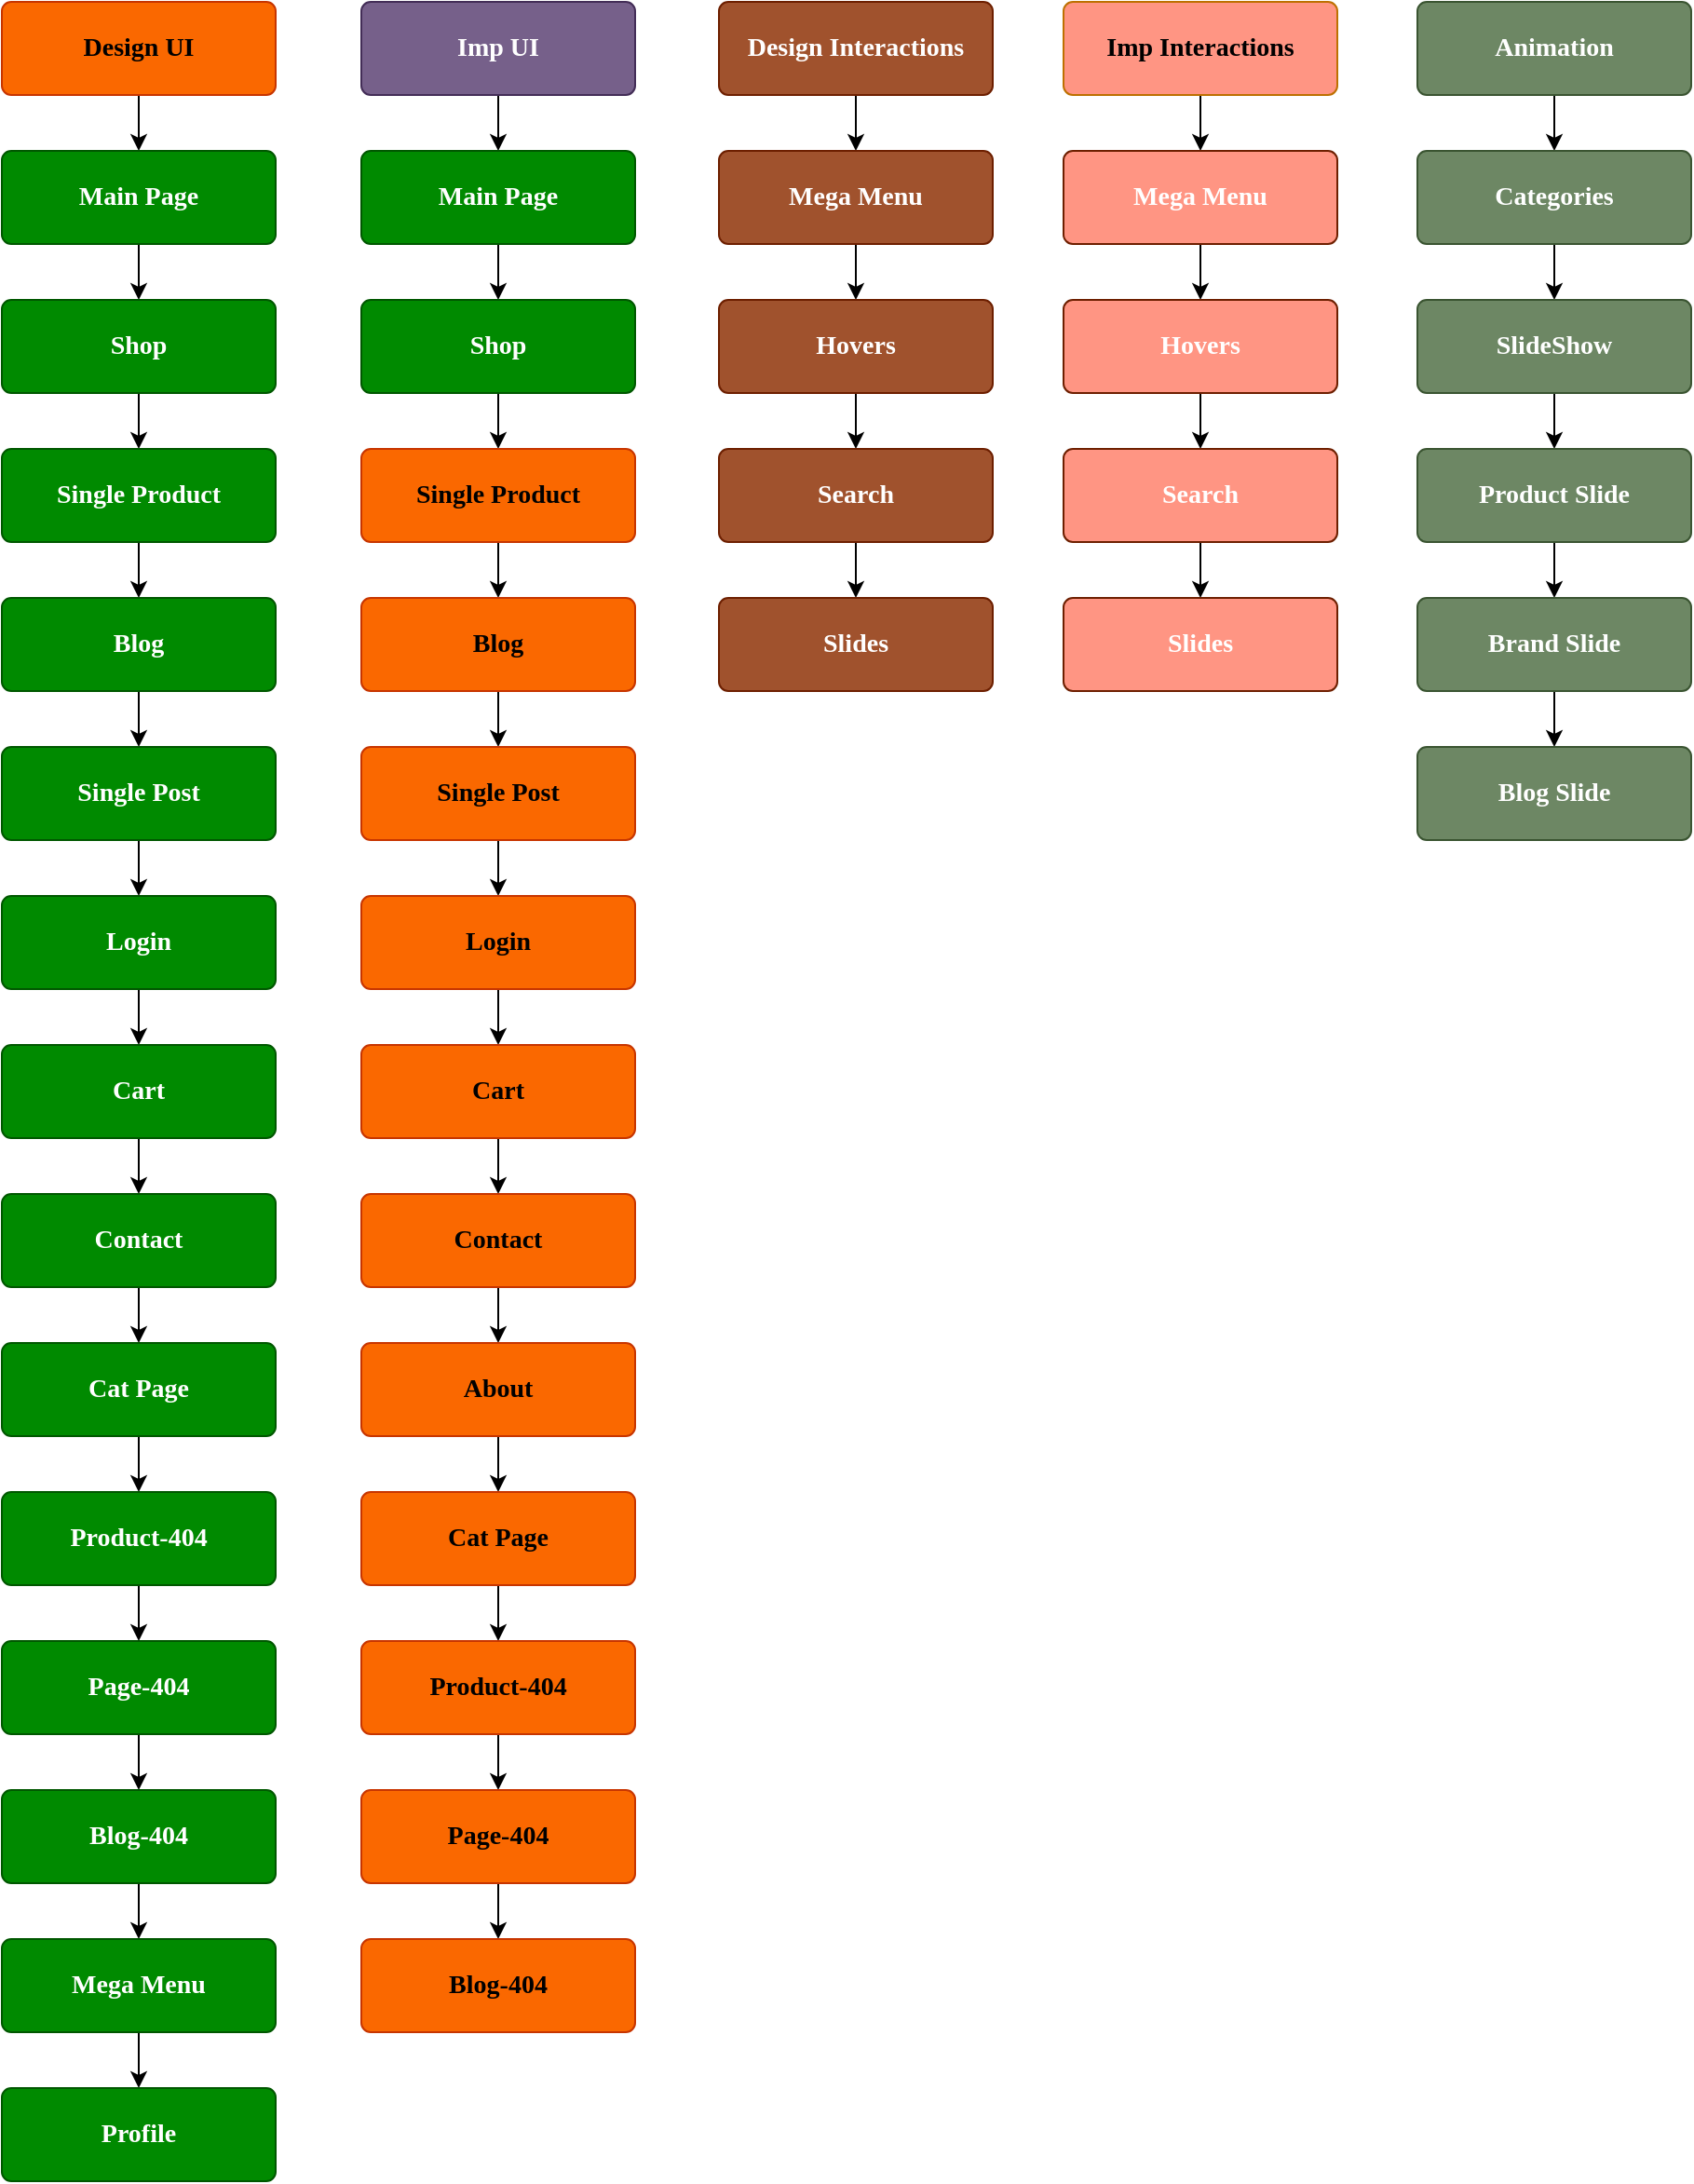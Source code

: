 <mxfile version="26.0.8">
  <diagram name="Page-1" id="vLUTi3j7QdZeeodx6N5d">
    <mxGraphModel dx="1913" dy="1122" grid="1" gridSize="10" guides="1" tooltips="1" connect="1" arrows="1" fold="1" page="1" pageScale="1" pageWidth="850" pageHeight="1100" math="0" shadow="0">
      <root>
        <mxCell id="0" />
        <mxCell id="1" parent="0" />
        <mxCell id="oJQ9NneALxqeZW6gIudA-7" value="" style="edgeStyle=orthogonalEdgeStyle;rounded=0;orthogonalLoop=1;jettySize=auto;html=1;" parent="1" source="oJQ9NneALxqeZW6gIudA-1" target="oJQ9NneALxqeZW6gIudA-6" edge="1">
          <mxGeometry relative="1" as="geometry" />
        </mxCell>
        <mxCell id="oJQ9NneALxqeZW6gIudA-1" value="&lt;div style=&quot;forced-color-adjust: none;&quot;&gt;Design UI&lt;/div&gt;" style="html=1;shadow=0;dashed=0;shape=mxgraph.bootstrap.rrect;rSize=5;strokeColor=#C73500;strokeWidth=1;fillColor=#fa6800;fontColor=#000000;whiteSpace=wrap;align=center;verticalAlign=middle;spacingLeft=0;fontStyle=1;fontSize=14;spacing=5;rounded=1;glass=0;fillStyle=auto;fontFamily=Comic Sans MS;horizontal=1;textDirection=rtl;points=[];" parent="1" vertex="1">
          <mxGeometry x="40" y="100" width="147" height="50" as="geometry" />
        </mxCell>
        <mxCell id="oJQ9NneALxqeZW6gIudA-59" style="edgeStyle=orthogonalEdgeStyle;rounded=0;orthogonalLoop=1;jettySize=auto;html=1;" parent="1" source="oJQ9NneALxqeZW6gIudA-2" target="oJQ9NneALxqeZW6gIudA-35" edge="1">
          <mxGeometry relative="1" as="geometry" />
        </mxCell>
        <mxCell id="oJQ9NneALxqeZW6gIudA-2" value="&lt;div style=&quot;forced-color-adjust: none;&quot;&gt;Imp UI&lt;/div&gt;" style="html=1;shadow=0;dashed=0;shape=mxgraph.bootstrap.rrect;rSize=5;strokeColor=#432D57;strokeWidth=1;fillColor=#76608a;fontColor=#ffffff;whiteSpace=wrap;align=center;verticalAlign=middle;spacingLeft=0;fontStyle=1;fontSize=14;spacing=5;rounded=1;glass=0;fillStyle=auto;fontFamily=Comic Sans MS;horizontal=1;textDirection=rtl;points=[];" parent="1" vertex="1">
          <mxGeometry x="233" y="100" width="147" height="50" as="geometry" />
        </mxCell>
        <mxCell id="oJQ9NneALxqeZW6gIudA-61" value="" style="edgeStyle=orthogonalEdgeStyle;rounded=0;orthogonalLoop=1;jettySize=auto;html=1;" parent="1" source="oJQ9NneALxqeZW6gIudA-3" target="oJQ9NneALxqeZW6gIudA-60" edge="1">
          <mxGeometry relative="1" as="geometry" />
        </mxCell>
        <mxCell id="oJQ9NneALxqeZW6gIudA-3" value="Design Interactions" style="html=1;shadow=0;dashed=0;shape=mxgraph.bootstrap.rrect;rSize=5;strokeColor=#6D1F00;strokeWidth=1;fillColor=#a0522d;fontColor=#ffffff;whiteSpace=wrap;align=center;verticalAlign=middle;spacingLeft=0;fontStyle=1;fontSize=14;spacing=5;rounded=1;glass=0;fillStyle=auto;fontFamily=Comic Sans MS;horizontal=1;textDirection=rtl;points=[];" parent="1" vertex="1">
          <mxGeometry x="425" y="100" width="147" height="50" as="geometry" />
        </mxCell>
        <mxCell id="oJQ9NneALxqeZW6gIudA-75" style="edgeStyle=orthogonalEdgeStyle;rounded=0;orthogonalLoop=1;jettySize=auto;html=1;" parent="1" source="oJQ9NneALxqeZW6gIudA-4" target="oJQ9NneALxqeZW6gIudA-69" edge="1">
          <mxGeometry relative="1" as="geometry" />
        </mxCell>
        <mxCell id="oJQ9NneALxqeZW6gIudA-4" value="Imp Interactions" style="html=1;shadow=0;dashed=0;shape=mxgraph.bootstrap.rrect;rSize=5;strokeColor=#BD7000;strokeWidth=1;fillColor=#FF9583;fontColor=#000000;whiteSpace=wrap;align=center;verticalAlign=middle;spacingLeft=0;fontStyle=1;fontSize=14;spacing=5;rounded=1;glass=0;fillStyle=auto;fontFamily=Comic Sans MS;horizontal=1;textDirection=rtl;points=[];" parent="1" vertex="1">
          <mxGeometry x="610" y="100" width="147" height="50" as="geometry" />
        </mxCell>
        <mxCell id="oJQ9NneALxqeZW6gIudA-77" value="" style="edgeStyle=orthogonalEdgeStyle;rounded=0;orthogonalLoop=1;jettySize=auto;html=1;" parent="1" source="oJQ9NneALxqeZW6gIudA-5" target="oJQ9NneALxqeZW6gIudA-76" edge="1">
          <mxGeometry relative="1" as="geometry" />
        </mxCell>
        <mxCell id="oJQ9NneALxqeZW6gIudA-5" value="Animation" style="html=1;shadow=0;dashed=0;shape=mxgraph.bootstrap.rrect;rSize=5;strokeColor=#3A5431;strokeWidth=1;fillColor=#6d8764;fontColor=#ffffff;whiteSpace=wrap;align=center;verticalAlign=middle;spacingLeft=0;fontStyle=1;fontSize=14;spacing=5;rounded=1;glass=0;fillStyle=auto;fontFamily=Comic Sans MS;horizontal=1;textDirection=rtl;points=[];" parent="1" vertex="1">
          <mxGeometry x="800" y="100" width="147" height="50" as="geometry" />
        </mxCell>
        <mxCell id="oJQ9NneALxqeZW6gIudA-9" value="" style="edgeStyle=orthogonalEdgeStyle;rounded=0;orthogonalLoop=1;jettySize=auto;html=1;" parent="1" source="oJQ9NneALxqeZW6gIudA-6" target="oJQ9NneALxqeZW6gIudA-8" edge="1">
          <mxGeometry relative="1" as="geometry" />
        </mxCell>
        <mxCell id="oJQ9NneALxqeZW6gIudA-6" value="&lt;div style=&quot;forced-color-adjust: none;&quot;&gt;Main Page&lt;/div&gt;" style="html=1;shadow=0;dashed=0;shape=mxgraph.bootstrap.rrect;rSize=5;strokeColor=#005700;strokeWidth=1;fillColor=#008a00;fontColor=#ffffff;whiteSpace=wrap;align=center;verticalAlign=middle;spacingLeft=0;fontStyle=1;fontSize=14;spacing=5;rounded=1;glass=0;fillStyle=auto;fontFamily=Comic Sans MS;horizontal=1;textDirection=rtl;points=[];" parent="1" vertex="1">
          <mxGeometry x="40" y="180" width="147" height="50" as="geometry" />
        </mxCell>
        <mxCell id="oJQ9NneALxqeZW6gIudA-11" value="" style="edgeStyle=orthogonalEdgeStyle;rounded=0;orthogonalLoop=1;jettySize=auto;html=1;" parent="1" source="oJQ9NneALxqeZW6gIudA-8" target="oJQ9NneALxqeZW6gIudA-10" edge="1">
          <mxGeometry relative="1" as="geometry" />
        </mxCell>
        <mxCell id="oJQ9NneALxqeZW6gIudA-8" value="&lt;div style=&quot;forced-color-adjust: none;&quot;&gt;Shop&lt;/div&gt;" style="html=1;shadow=0;dashed=0;shape=mxgraph.bootstrap.rrect;rSize=5;strokeColor=#005700;strokeWidth=1;fillColor=#008a00;fontColor=#ffffff;whiteSpace=wrap;align=center;verticalAlign=middle;spacingLeft=0;fontStyle=1;fontSize=14;spacing=5;rounded=1;glass=0;fillStyle=auto;fontFamily=Comic Sans MS;horizontal=1;textDirection=rtl;points=[];" parent="1" vertex="1">
          <mxGeometry x="40" y="260" width="147" height="50" as="geometry" />
        </mxCell>
        <mxCell id="oJQ9NneALxqeZW6gIudA-13" value="" style="edgeStyle=orthogonalEdgeStyle;rounded=0;orthogonalLoop=1;jettySize=auto;html=1;" parent="1" source="oJQ9NneALxqeZW6gIudA-10" target="oJQ9NneALxqeZW6gIudA-12" edge="1">
          <mxGeometry relative="1" as="geometry" />
        </mxCell>
        <mxCell id="oJQ9NneALxqeZW6gIudA-10" value="&lt;div style=&quot;forced-color-adjust: none;&quot;&gt;Single Product&lt;/div&gt;" style="html=1;shadow=0;dashed=0;shape=mxgraph.bootstrap.rrect;rSize=5;strokeColor=#005700;strokeWidth=1;fillColor=#008a00;fontColor=#ffffff;whiteSpace=wrap;align=center;verticalAlign=middle;spacingLeft=0;fontStyle=1;fontSize=14;spacing=5;rounded=1;glass=0;fillStyle=auto;fontFamily=Comic Sans MS;horizontal=1;textDirection=rtl;points=[];" parent="1" vertex="1">
          <mxGeometry x="40" y="340" width="147" height="50" as="geometry" />
        </mxCell>
        <mxCell id="oJQ9NneALxqeZW6gIudA-15" value="" style="edgeStyle=orthogonalEdgeStyle;rounded=0;orthogonalLoop=1;jettySize=auto;html=1;" parent="1" source="oJQ9NneALxqeZW6gIudA-12" target="oJQ9NneALxqeZW6gIudA-14" edge="1">
          <mxGeometry relative="1" as="geometry" />
        </mxCell>
        <mxCell id="oJQ9NneALxqeZW6gIudA-12" value="&lt;div style=&quot;forced-color-adjust: none;&quot;&gt;Blog&lt;/div&gt;" style="html=1;shadow=0;dashed=0;shape=mxgraph.bootstrap.rrect;rSize=5;strokeColor=#005700;strokeWidth=1;fillColor=#008a00;fontColor=#ffffff;whiteSpace=wrap;align=center;verticalAlign=middle;spacingLeft=0;fontStyle=1;fontSize=14;spacing=5;rounded=1;glass=0;fillStyle=auto;fontFamily=Comic Sans MS;horizontal=1;textDirection=rtl;points=[];" parent="1" vertex="1">
          <mxGeometry x="40" y="420" width="147" height="50" as="geometry" />
        </mxCell>
        <mxCell id="oJQ9NneALxqeZW6gIudA-17" value="" style="edgeStyle=orthogonalEdgeStyle;rounded=0;orthogonalLoop=1;jettySize=auto;html=1;" parent="1" source="oJQ9NneALxqeZW6gIudA-14" target="oJQ9NneALxqeZW6gIudA-16" edge="1">
          <mxGeometry relative="1" as="geometry" />
        </mxCell>
        <mxCell id="oJQ9NneALxqeZW6gIudA-14" value="&lt;div style=&quot;forced-color-adjust: none;&quot;&gt;Single Post&lt;/div&gt;" style="html=1;shadow=0;dashed=0;shape=mxgraph.bootstrap.rrect;rSize=5;strokeColor=#005700;strokeWidth=1;fillColor=#008a00;fontColor=#ffffff;whiteSpace=wrap;align=center;verticalAlign=middle;spacingLeft=0;fontStyle=1;fontSize=14;spacing=5;rounded=1;glass=0;fillStyle=auto;fontFamily=Comic Sans MS;horizontal=1;textDirection=rtl;points=[];" parent="1" vertex="1">
          <mxGeometry x="40" y="500" width="147" height="50" as="geometry" />
        </mxCell>
        <mxCell id="oJQ9NneALxqeZW6gIudA-19" value="" style="edgeStyle=orthogonalEdgeStyle;rounded=0;orthogonalLoop=1;jettySize=auto;html=1;" parent="1" source="oJQ9NneALxqeZW6gIudA-16" target="oJQ9NneALxqeZW6gIudA-18" edge="1">
          <mxGeometry relative="1" as="geometry" />
        </mxCell>
        <mxCell id="oJQ9NneALxqeZW6gIudA-16" value="&lt;div style=&quot;forced-color-adjust: none;&quot;&gt;Login&lt;/div&gt;" style="html=1;shadow=0;dashed=0;shape=mxgraph.bootstrap.rrect;rSize=5;strokeColor=#005700;strokeWidth=1;fillColor=#008a00;fontColor=#ffffff;whiteSpace=wrap;align=center;verticalAlign=middle;spacingLeft=0;fontStyle=1;fontSize=14;spacing=5;rounded=1;glass=0;fillStyle=auto;fontFamily=Comic Sans MS;horizontal=1;textDirection=rtl;points=[];" parent="1" vertex="1">
          <mxGeometry x="40" y="580" width="147" height="50" as="geometry" />
        </mxCell>
        <mxCell id="oJQ9NneALxqeZW6gIudA-21" value="" style="edgeStyle=orthogonalEdgeStyle;rounded=0;orthogonalLoop=1;jettySize=auto;html=1;" parent="1" source="oJQ9NneALxqeZW6gIudA-18" target="oJQ9NneALxqeZW6gIudA-20" edge="1">
          <mxGeometry relative="1" as="geometry" />
        </mxCell>
        <mxCell id="oJQ9NneALxqeZW6gIudA-18" value="&lt;div style=&quot;forced-color-adjust: none;&quot;&gt;Cart&lt;/div&gt;" style="html=1;shadow=0;dashed=0;shape=mxgraph.bootstrap.rrect;rSize=5;strokeColor=#005700;strokeWidth=1;fillColor=#008a00;fontColor=#ffffff;whiteSpace=wrap;align=center;verticalAlign=middle;spacingLeft=0;fontStyle=1;fontSize=14;spacing=5;rounded=1;glass=0;fillStyle=auto;fontFamily=Comic Sans MS;horizontal=1;textDirection=rtl;points=[];" parent="1" vertex="1">
          <mxGeometry x="40" y="660" width="147" height="50" as="geometry" />
        </mxCell>
        <mxCell id="gazeQFOTCZh3GnnFqoa5-4" style="edgeStyle=orthogonalEdgeStyle;rounded=0;orthogonalLoop=1;jettySize=auto;html=1;" edge="1" parent="1" source="oJQ9NneALxqeZW6gIudA-20" target="oJQ9NneALxqeZW6gIudA-24">
          <mxGeometry relative="1" as="geometry" />
        </mxCell>
        <mxCell id="oJQ9NneALxqeZW6gIudA-20" value="&lt;div style=&quot;forced-color-adjust: none;&quot;&gt;Contact&lt;/div&gt;" style="html=1;shadow=0;dashed=0;shape=mxgraph.bootstrap.rrect;rSize=5;strokeColor=#005700;strokeWidth=1;fillColor=#008a00;fontColor=#ffffff;whiteSpace=wrap;align=center;verticalAlign=middle;spacingLeft=0;fontStyle=1;fontSize=14;spacing=5;rounded=1;glass=0;fillStyle=auto;fontFamily=Comic Sans MS;horizontal=1;textDirection=rtl;points=[];" parent="1" vertex="1">
          <mxGeometry x="40" y="740" width="147" height="50" as="geometry" />
        </mxCell>
        <mxCell id="oJQ9NneALxqeZW6gIudA-27" value="" style="edgeStyle=orthogonalEdgeStyle;rounded=0;orthogonalLoop=1;jettySize=auto;html=1;" parent="1" source="oJQ9NneALxqeZW6gIudA-24" target="oJQ9NneALxqeZW6gIudA-26" edge="1">
          <mxGeometry relative="1" as="geometry" />
        </mxCell>
        <mxCell id="oJQ9NneALxqeZW6gIudA-24" value="&lt;div style=&quot;forced-color-adjust: none;&quot;&gt;Cat Page&lt;/div&gt;" style="html=1;shadow=0;dashed=0;shape=mxgraph.bootstrap.rrect;rSize=5;strokeColor=#005700;strokeWidth=1;fillColor=#008a00;fontColor=#ffffff;whiteSpace=wrap;align=center;verticalAlign=middle;spacingLeft=0;fontStyle=1;fontSize=14;spacing=5;rounded=1;glass=0;fillStyle=auto;fontFamily=Comic Sans MS;horizontal=1;textDirection=rtl;points=[];" parent="1" vertex="1">
          <mxGeometry x="40" y="820" width="147" height="50" as="geometry" />
        </mxCell>
        <mxCell id="oJQ9NneALxqeZW6gIudA-29" value="" style="edgeStyle=orthogonalEdgeStyle;rounded=0;orthogonalLoop=1;jettySize=auto;html=1;" parent="1" source="oJQ9NneALxqeZW6gIudA-26" target="oJQ9NneALxqeZW6gIudA-28" edge="1">
          <mxGeometry relative="1" as="geometry" />
        </mxCell>
        <mxCell id="oJQ9NneALxqeZW6gIudA-26" value="&lt;div style=&quot;forced-color-adjust: none;&quot;&gt;404-Product&lt;/div&gt;" style="html=1;shadow=0;dashed=0;shape=mxgraph.bootstrap.rrect;rSize=5;strokeColor=#005700;strokeWidth=1;fillColor=#008a00;fontColor=#ffffff;whiteSpace=wrap;align=center;verticalAlign=middle;spacingLeft=0;fontStyle=1;fontSize=14;spacing=5;rounded=1;glass=0;fillStyle=auto;fontFamily=Comic Sans MS;horizontal=1;textDirection=rtl;points=[];" parent="1" vertex="1">
          <mxGeometry x="40" y="900" width="147" height="50" as="geometry" />
        </mxCell>
        <mxCell id="oJQ9NneALxqeZW6gIudA-31" value="" style="edgeStyle=orthogonalEdgeStyle;rounded=0;orthogonalLoop=1;jettySize=auto;html=1;" parent="1" source="oJQ9NneALxqeZW6gIudA-28" target="oJQ9NneALxqeZW6gIudA-30" edge="1">
          <mxGeometry relative="1" as="geometry" />
        </mxCell>
        <mxCell id="oJQ9NneALxqeZW6gIudA-28" value="&lt;div style=&quot;forced-color-adjust: none;&quot;&gt;404-Page&lt;/div&gt;" style="html=1;shadow=0;dashed=0;shape=mxgraph.bootstrap.rrect;rSize=5;strokeColor=#005700;strokeWidth=1;fillColor=#008a00;fontColor=#ffffff;whiteSpace=wrap;align=center;verticalAlign=middle;spacingLeft=0;fontStyle=1;fontSize=14;spacing=5;rounded=1;glass=0;fillStyle=auto;fontFamily=Comic Sans MS;horizontal=1;textDirection=rtl;points=[];" parent="1" vertex="1">
          <mxGeometry x="40" y="980" width="147" height="50" as="geometry" />
        </mxCell>
        <mxCell id="oJQ9NneALxqeZW6gIudA-87" value="" style="edgeStyle=orthogonalEdgeStyle;rounded=0;orthogonalLoop=1;jettySize=auto;html=1;" parent="1" source="oJQ9NneALxqeZW6gIudA-30" target="oJQ9NneALxqeZW6gIudA-86" edge="1">
          <mxGeometry relative="1" as="geometry" />
        </mxCell>
        <mxCell id="oJQ9NneALxqeZW6gIudA-30" value="&lt;div style=&quot;forced-color-adjust: none;&quot;&gt;404-Blog&lt;/div&gt;" style="html=1;shadow=0;dashed=0;shape=mxgraph.bootstrap.rrect;rSize=5;strokeColor=#005700;strokeWidth=1;fillColor=#008a00;fontColor=#ffffff;whiteSpace=wrap;align=center;verticalAlign=middle;spacingLeft=0;fontStyle=1;fontSize=14;spacing=5;rounded=1;glass=0;fillStyle=auto;fontFamily=Comic Sans MS;horizontal=1;textDirection=rtl;points=[];" parent="1" vertex="1">
          <mxGeometry x="40" y="1060" width="147" height="50" as="geometry" />
        </mxCell>
        <mxCell id="oJQ9NneALxqeZW6gIudA-34" value="" style="edgeStyle=orthogonalEdgeStyle;rounded=0;orthogonalLoop=1;jettySize=auto;html=1;" parent="1" source="oJQ9NneALxqeZW6gIudA-35" target="oJQ9NneALxqeZW6gIudA-37" edge="1">
          <mxGeometry relative="1" as="geometry" />
        </mxCell>
        <mxCell id="oJQ9NneALxqeZW6gIudA-35" value="&lt;div style=&quot;forced-color-adjust: none;&quot;&gt;Main Page&lt;/div&gt;" style="html=1;shadow=0;dashed=0;shape=mxgraph.bootstrap.rrect;rSize=5;strokeColor=#005700;strokeWidth=1;fillColor=#008a00;fontColor=#ffffff;whiteSpace=wrap;align=center;verticalAlign=middle;spacingLeft=0;fontStyle=1;fontSize=14;spacing=5;rounded=1;glass=0;fillStyle=auto;fontFamily=Comic Sans MS;horizontal=1;textDirection=rtl;points=[];" parent="1" vertex="1">
          <mxGeometry x="233" y="180" width="147" height="50" as="geometry" />
        </mxCell>
        <mxCell id="oJQ9NneALxqeZW6gIudA-36" value="" style="edgeStyle=orthogonalEdgeStyle;rounded=0;orthogonalLoop=1;jettySize=auto;html=1;" parent="1" source="oJQ9NneALxqeZW6gIudA-37" target="oJQ9NneALxqeZW6gIudA-39" edge="1">
          <mxGeometry relative="1" as="geometry" />
        </mxCell>
        <mxCell id="oJQ9NneALxqeZW6gIudA-37" value="&lt;div style=&quot;forced-color-adjust: none;&quot;&gt;Shop&lt;/div&gt;" style="html=1;shadow=0;dashed=0;shape=mxgraph.bootstrap.rrect;rSize=5;strokeColor=#005700;strokeWidth=1;fillColor=#008a00;fontColor=#ffffff;whiteSpace=wrap;align=center;verticalAlign=middle;spacingLeft=0;fontStyle=1;fontSize=14;spacing=5;rounded=1;glass=0;fillStyle=auto;fontFamily=Comic Sans MS;horizontal=1;textDirection=rtl;points=[];" parent="1" vertex="1">
          <mxGeometry x="233" y="260" width="147" height="50" as="geometry" />
        </mxCell>
        <mxCell id="oJQ9NneALxqeZW6gIudA-38" value="" style="edgeStyle=orthogonalEdgeStyle;rounded=0;orthogonalLoop=1;jettySize=auto;html=1;" parent="1" source="oJQ9NneALxqeZW6gIudA-39" target="oJQ9NneALxqeZW6gIudA-41" edge="1">
          <mxGeometry relative="1" as="geometry" />
        </mxCell>
        <mxCell id="oJQ9NneALxqeZW6gIudA-39" value="&lt;div style=&quot;forced-color-adjust: none;&quot;&gt;Single Product&lt;/div&gt;" style="html=1;shadow=0;dashed=0;shape=mxgraph.bootstrap.rrect;rSize=5;strokeColor=#C73500;strokeWidth=1;fillColor=#fa6800;fontColor=#000000;whiteSpace=wrap;align=center;verticalAlign=middle;spacingLeft=0;fontStyle=1;fontSize=14;spacing=5;rounded=1;glass=0;fillStyle=auto;fontFamily=Comic Sans MS;horizontal=1;textDirection=rtl;points=[];" parent="1" vertex="1">
          <mxGeometry x="233" y="340" width="147" height="50" as="geometry" />
        </mxCell>
        <mxCell id="oJQ9NneALxqeZW6gIudA-40" value="" style="edgeStyle=orthogonalEdgeStyle;rounded=0;orthogonalLoop=1;jettySize=auto;html=1;" parent="1" source="oJQ9NneALxqeZW6gIudA-41" target="oJQ9NneALxqeZW6gIudA-43" edge="1">
          <mxGeometry relative="1" as="geometry" />
        </mxCell>
        <mxCell id="oJQ9NneALxqeZW6gIudA-41" value="&lt;div style=&quot;forced-color-adjust: none;&quot;&gt;Blog&lt;/div&gt;" style="html=1;shadow=0;dashed=0;shape=mxgraph.bootstrap.rrect;rSize=5;strokeColor=#C73500;strokeWidth=1;fillColor=#fa6800;fontColor=#000000;whiteSpace=wrap;align=center;verticalAlign=middle;spacingLeft=0;fontStyle=1;fontSize=14;spacing=5;rounded=1;glass=0;fillStyle=auto;fontFamily=Comic Sans MS;horizontal=1;textDirection=rtl;points=[];" parent="1" vertex="1">
          <mxGeometry x="233" y="420" width="147" height="50" as="geometry" />
        </mxCell>
        <mxCell id="oJQ9NneALxqeZW6gIudA-42" value="" style="edgeStyle=orthogonalEdgeStyle;rounded=0;orthogonalLoop=1;jettySize=auto;html=1;" parent="1" source="oJQ9NneALxqeZW6gIudA-43" target="oJQ9NneALxqeZW6gIudA-45" edge="1">
          <mxGeometry relative="1" as="geometry" />
        </mxCell>
        <mxCell id="oJQ9NneALxqeZW6gIudA-43" value="&lt;div style=&quot;forced-color-adjust: none;&quot;&gt;Single Post&lt;/div&gt;" style="html=1;shadow=0;dashed=0;shape=mxgraph.bootstrap.rrect;rSize=5;strokeColor=#C73500;strokeWidth=1;fillColor=#fa6800;fontColor=#000000;whiteSpace=wrap;align=center;verticalAlign=middle;spacingLeft=0;fontStyle=1;fontSize=14;spacing=5;rounded=1;glass=0;fillStyle=auto;fontFamily=Comic Sans MS;horizontal=1;textDirection=rtl;points=[];" parent="1" vertex="1">
          <mxGeometry x="233" y="500" width="147" height="50" as="geometry" />
        </mxCell>
        <mxCell id="oJQ9NneALxqeZW6gIudA-44" value="" style="edgeStyle=orthogonalEdgeStyle;rounded=0;orthogonalLoop=1;jettySize=auto;html=1;" parent="1" source="oJQ9NneALxqeZW6gIudA-45" target="oJQ9NneALxqeZW6gIudA-47" edge="1">
          <mxGeometry relative="1" as="geometry" />
        </mxCell>
        <mxCell id="oJQ9NneALxqeZW6gIudA-45" value="&lt;div style=&quot;forced-color-adjust: none;&quot;&gt;Login&lt;/div&gt;" style="html=1;shadow=0;dashed=0;shape=mxgraph.bootstrap.rrect;rSize=5;strokeColor=#C73500;strokeWidth=1;fillColor=#fa6800;fontColor=#000000;whiteSpace=wrap;align=center;verticalAlign=middle;spacingLeft=0;fontStyle=1;fontSize=14;spacing=5;rounded=1;glass=0;fillStyle=auto;fontFamily=Comic Sans MS;horizontal=1;textDirection=rtl;points=[];" parent="1" vertex="1">
          <mxGeometry x="233" y="580" width="147" height="50" as="geometry" />
        </mxCell>
        <mxCell id="oJQ9NneALxqeZW6gIudA-46" value="" style="edgeStyle=orthogonalEdgeStyle;rounded=0;orthogonalLoop=1;jettySize=auto;html=1;" parent="1" source="oJQ9NneALxqeZW6gIudA-47" target="oJQ9NneALxqeZW6gIudA-49" edge="1">
          <mxGeometry relative="1" as="geometry" />
        </mxCell>
        <mxCell id="oJQ9NneALxqeZW6gIudA-47" value="&lt;div style=&quot;forced-color-adjust: none;&quot;&gt;Cart&lt;/div&gt;" style="html=1;shadow=0;dashed=0;shape=mxgraph.bootstrap.rrect;rSize=5;strokeColor=#C73500;strokeWidth=1;fillColor=#fa6800;fontColor=#000000;whiteSpace=wrap;align=center;verticalAlign=middle;spacingLeft=0;fontStyle=1;fontSize=14;spacing=5;rounded=1;glass=0;fillStyle=auto;fontFamily=Comic Sans MS;horizontal=1;textDirection=rtl;points=[];" parent="1" vertex="1">
          <mxGeometry x="233" y="660" width="147" height="50" as="geometry" />
        </mxCell>
        <mxCell id="oJQ9NneALxqeZW6gIudA-48" value="" style="edgeStyle=orthogonalEdgeStyle;rounded=0;orthogonalLoop=1;jettySize=auto;html=1;" parent="1" source="oJQ9NneALxqeZW6gIudA-49" target="oJQ9NneALxqeZW6gIudA-51" edge="1">
          <mxGeometry relative="1" as="geometry" />
        </mxCell>
        <mxCell id="oJQ9NneALxqeZW6gIudA-49" value="&lt;div style=&quot;forced-color-adjust: none;&quot;&gt;Contact&lt;/div&gt;" style="html=1;shadow=0;dashed=0;shape=mxgraph.bootstrap.rrect;rSize=5;strokeColor=#C73500;strokeWidth=1;fillColor=#fa6800;fontColor=#000000;whiteSpace=wrap;align=center;verticalAlign=middle;spacingLeft=0;fontStyle=1;fontSize=14;spacing=5;rounded=1;glass=0;fillStyle=auto;fontFamily=Comic Sans MS;horizontal=1;textDirection=rtl;points=[];" parent="1" vertex="1">
          <mxGeometry x="233" y="740" width="147" height="50" as="geometry" />
        </mxCell>
        <mxCell id="oJQ9NneALxqeZW6gIudA-50" value="" style="edgeStyle=orthogonalEdgeStyle;rounded=0;orthogonalLoop=1;jettySize=auto;html=1;" parent="1" source="oJQ9NneALxqeZW6gIudA-51" target="oJQ9NneALxqeZW6gIudA-53" edge="1">
          <mxGeometry relative="1" as="geometry" />
        </mxCell>
        <mxCell id="oJQ9NneALxqeZW6gIudA-51" value="&lt;div style=&quot;forced-color-adjust: none;&quot;&gt;About&lt;/div&gt;" style="html=1;shadow=0;dashed=0;shape=mxgraph.bootstrap.rrect;rSize=5;strokeColor=#C73500;strokeWidth=1;fillColor=#fa6800;fontColor=#000000;whiteSpace=wrap;align=center;verticalAlign=middle;spacingLeft=0;fontStyle=1;fontSize=14;spacing=5;rounded=1;glass=0;fillStyle=auto;fontFamily=Comic Sans MS;horizontal=1;textDirection=rtl;points=[];" parent="1" vertex="1">
          <mxGeometry x="233" y="820" width="147" height="50" as="geometry" />
        </mxCell>
        <mxCell id="oJQ9NneALxqeZW6gIudA-52" value="" style="edgeStyle=orthogonalEdgeStyle;rounded=0;orthogonalLoop=1;jettySize=auto;html=1;" parent="1" source="oJQ9NneALxqeZW6gIudA-53" target="oJQ9NneALxqeZW6gIudA-55" edge="1">
          <mxGeometry relative="1" as="geometry" />
        </mxCell>
        <mxCell id="oJQ9NneALxqeZW6gIudA-53" value="&lt;div style=&quot;forced-color-adjust: none;&quot;&gt;Cat Page&lt;/div&gt;" style="html=1;shadow=0;dashed=0;shape=mxgraph.bootstrap.rrect;rSize=5;strokeColor=#C73500;strokeWidth=1;fillColor=#fa6800;fontColor=#000000;whiteSpace=wrap;align=center;verticalAlign=middle;spacingLeft=0;fontStyle=1;fontSize=14;spacing=5;rounded=1;glass=0;fillStyle=auto;fontFamily=Comic Sans MS;horizontal=1;textDirection=rtl;points=[];" parent="1" vertex="1">
          <mxGeometry x="233" y="900" width="147" height="50" as="geometry" />
        </mxCell>
        <mxCell id="oJQ9NneALxqeZW6gIudA-54" value="" style="edgeStyle=orthogonalEdgeStyle;rounded=0;orthogonalLoop=1;jettySize=auto;html=1;" parent="1" source="oJQ9NneALxqeZW6gIudA-55" target="oJQ9NneALxqeZW6gIudA-57" edge="1">
          <mxGeometry relative="1" as="geometry" />
        </mxCell>
        <mxCell id="oJQ9NneALxqeZW6gIudA-55" value="&lt;div style=&quot;forced-color-adjust: none;&quot;&gt;404-Product&lt;/div&gt;" style="html=1;shadow=0;dashed=0;shape=mxgraph.bootstrap.rrect;rSize=5;strokeColor=#C73500;strokeWidth=1;fillColor=#fa6800;fontColor=#000000;whiteSpace=wrap;align=center;verticalAlign=middle;spacingLeft=0;fontStyle=1;fontSize=14;spacing=5;rounded=1;glass=0;fillStyle=auto;fontFamily=Comic Sans MS;horizontal=1;textDirection=rtl;points=[];" parent="1" vertex="1">
          <mxGeometry x="233" y="980" width="147" height="50" as="geometry" />
        </mxCell>
        <mxCell id="oJQ9NneALxqeZW6gIudA-56" value="" style="edgeStyle=orthogonalEdgeStyle;rounded=0;orthogonalLoop=1;jettySize=auto;html=1;" parent="1" source="oJQ9NneALxqeZW6gIudA-57" target="oJQ9NneALxqeZW6gIudA-58" edge="1">
          <mxGeometry relative="1" as="geometry" />
        </mxCell>
        <mxCell id="oJQ9NneALxqeZW6gIudA-57" value="&lt;div style=&quot;forced-color-adjust: none;&quot;&gt;404-Page&lt;/div&gt;" style="html=1;shadow=0;dashed=0;shape=mxgraph.bootstrap.rrect;rSize=5;strokeColor=#C73500;strokeWidth=1;fillColor=#fa6800;fontColor=#000000;whiteSpace=wrap;align=center;verticalAlign=middle;spacingLeft=0;fontStyle=1;fontSize=14;spacing=5;rounded=1;glass=0;fillStyle=auto;fontFamily=Comic Sans MS;horizontal=1;textDirection=rtl;points=[];" parent="1" vertex="1">
          <mxGeometry x="233" y="1060" width="147" height="50" as="geometry" />
        </mxCell>
        <mxCell id="oJQ9NneALxqeZW6gIudA-58" value="&lt;div style=&quot;forced-color-adjust: none;&quot;&gt;404-Blog&lt;/div&gt;" style="html=1;shadow=0;dashed=0;shape=mxgraph.bootstrap.rrect;rSize=5;strokeColor=#C73500;strokeWidth=1;fillColor=#fa6800;fontColor=#000000;whiteSpace=wrap;align=center;verticalAlign=middle;spacingLeft=0;fontStyle=1;fontSize=14;spacing=5;rounded=1;glass=0;fillStyle=auto;fontFamily=Comic Sans MS;horizontal=1;textDirection=rtl;points=[];" parent="1" vertex="1">
          <mxGeometry x="233" y="1140" width="147" height="50" as="geometry" />
        </mxCell>
        <mxCell id="oJQ9NneALxqeZW6gIudA-63" value="" style="edgeStyle=orthogonalEdgeStyle;rounded=0;orthogonalLoop=1;jettySize=auto;html=1;" parent="1" source="oJQ9NneALxqeZW6gIudA-60" target="oJQ9NneALxqeZW6gIudA-62" edge="1">
          <mxGeometry relative="1" as="geometry" />
        </mxCell>
        <mxCell id="oJQ9NneALxqeZW6gIudA-60" value="Mega Menu" style="html=1;shadow=0;dashed=0;shape=mxgraph.bootstrap.rrect;rSize=5;strokeColor=#6D1F00;strokeWidth=1;fillColor=#a0522d;fontColor=#ffffff;whiteSpace=wrap;align=center;verticalAlign=middle;spacingLeft=0;fontStyle=1;fontSize=14;spacing=5;rounded=1;glass=0;fillStyle=auto;fontFamily=Comic Sans MS;horizontal=1;textDirection=rtl;points=[];" parent="1" vertex="1">
          <mxGeometry x="425" y="180" width="147" height="50" as="geometry" />
        </mxCell>
        <mxCell id="oJQ9NneALxqeZW6gIudA-65" value="" style="edgeStyle=orthogonalEdgeStyle;rounded=0;orthogonalLoop=1;jettySize=auto;html=1;" parent="1" source="oJQ9NneALxqeZW6gIudA-62" target="oJQ9NneALxqeZW6gIudA-64" edge="1">
          <mxGeometry relative="1" as="geometry" />
        </mxCell>
        <mxCell id="oJQ9NneALxqeZW6gIudA-62" value="Hovers" style="html=1;shadow=0;dashed=0;shape=mxgraph.bootstrap.rrect;rSize=5;strokeColor=#6D1F00;strokeWidth=1;fillColor=#a0522d;fontColor=#ffffff;whiteSpace=wrap;align=center;verticalAlign=middle;spacingLeft=0;fontStyle=1;fontSize=14;spacing=5;rounded=1;glass=0;fillStyle=auto;fontFamily=Comic Sans MS;horizontal=1;textDirection=rtl;points=[];" parent="1" vertex="1">
          <mxGeometry x="425" y="260" width="147" height="50" as="geometry" />
        </mxCell>
        <mxCell id="oJQ9NneALxqeZW6gIudA-67" value="" style="edgeStyle=orthogonalEdgeStyle;rounded=0;orthogonalLoop=1;jettySize=auto;html=1;" parent="1" source="oJQ9NneALxqeZW6gIudA-64" target="oJQ9NneALxqeZW6gIudA-66" edge="1">
          <mxGeometry relative="1" as="geometry" />
        </mxCell>
        <mxCell id="oJQ9NneALxqeZW6gIudA-64" value="Search" style="html=1;shadow=0;dashed=0;shape=mxgraph.bootstrap.rrect;rSize=5;strokeColor=#6D1F00;strokeWidth=1;fillColor=#a0522d;fontColor=#ffffff;whiteSpace=wrap;align=center;verticalAlign=middle;spacingLeft=0;fontStyle=1;fontSize=14;spacing=5;rounded=1;glass=0;fillStyle=auto;fontFamily=Comic Sans MS;horizontal=1;textDirection=rtl;points=[];" parent="1" vertex="1">
          <mxGeometry x="425" y="340" width="147" height="50" as="geometry" />
        </mxCell>
        <mxCell id="oJQ9NneALxqeZW6gIudA-66" value="Slides" style="html=1;shadow=0;dashed=0;shape=mxgraph.bootstrap.rrect;rSize=5;strokeColor=#6D1F00;strokeWidth=1;fillColor=#a0522d;fontColor=#ffffff;whiteSpace=wrap;align=center;verticalAlign=middle;spacingLeft=0;fontStyle=1;fontSize=14;spacing=5;rounded=1;glass=0;fillStyle=auto;fontFamily=Comic Sans MS;horizontal=1;textDirection=rtl;points=[];" parent="1" vertex="1">
          <mxGeometry x="425" y="420" width="147" height="50" as="geometry" />
        </mxCell>
        <mxCell id="oJQ9NneALxqeZW6gIudA-68" value="" style="edgeStyle=orthogonalEdgeStyle;rounded=0;orthogonalLoop=1;jettySize=auto;html=1;" parent="1" source="oJQ9NneALxqeZW6gIudA-69" target="oJQ9NneALxqeZW6gIudA-71" edge="1">
          <mxGeometry relative="1" as="geometry" />
        </mxCell>
        <mxCell id="oJQ9NneALxqeZW6gIudA-69" value="&lt;font&gt;Mega Menu&lt;/font&gt;" style="html=1;shadow=0;dashed=0;shape=mxgraph.bootstrap.rrect;rSize=5;strokeColor=#6D1F00;strokeWidth=1;fillColor=#FF9583;fontColor=#ffffff;whiteSpace=wrap;align=center;verticalAlign=middle;spacingLeft=0;fontStyle=1;fontSize=14;spacing=5;rounded=1;glass=0;fillStyle=auto;fontFamily=Comic Sans MS;horizontal=1;textDirection=rtl;points=[];" parent="1" vertex="1">
          <mxGeometry x="610" y="180" width="147" height="50" as="geometry" />
        </mxCell>
        <mxCell id="oJQ9NneALxqeZW6gIudA-70" value="" style="edgeStyle=orthogonalEdgeStyle;rounded=0;orthogonalLoop=1;jettySize=auto;html=1;" parent="1" source="oJQ9NneALxqeZW6gIudA-71" target="oJQ9NneALxqeZW6gIudA-73" edge="1">
          <mxGeometry relative="1" as="geometry" />
        </mxCell>
        <mxCell id="oJQ9NneALxqeZW6gIudA-71" value="Hovers" style="html=1;shadow=0;dashed=0;shape=mxgraph.bootstrap.rrect;rSize=5;strokeColor=#6D1F00;strokeWidth=1;fillColor=#FF9583;fontColor=#ffffff;whiteSpace=wrap;align=center;verticalAlign=middle;spacingLeft=0;fontStyle=1;fontSize=14;spacing=5;rounded=1;glass=0;fillStyle=auto;fontFamily=Comic Sans MS;horizontal=1;textDirection=rtl;points=[];" parent="1" vertex="1">
          <mxGeometry x="610" y="260" width="147" height="50" as="geometry" />
        </mxCell>
        <mxCell id="oJQ9NneALxqeZW6gIudA-72" value="" style="edgeStyle=orthogonalEdgeStyle;rounded=0;orthogonalLoop=1;jettySize=auto;html=1;" parent="1" source="oJQ9NneALxqeZW6gIudA-73" target="oJQ9NneALxqeZW6gIudA-74" edge="1">
          <mxGeometry relative="1" as="geometry" />
        </mxCell>
        <mxCell id="oJQ9NneALxqeZW6gIudA-73" value="Search" style="html=1;shadow=0;dashed=0;shape=mxgraph.bootstrap.rrect;rSize=5;strokeColor=#6D1F00;strokeWidth=1;fillColor=#FF9583;fontColor=#ffffff;whiteSpace=wrap;align=center;verticalAlign=middle;spacingLeft=0;fontStyle=1;fontSize=14;spacing=5;rounded=1;glass=0;fillStyle=auto;fontFamily=Comic Sans MS;horizontal=1;textDirection=rtl;points=[];" parent="1" vertex="1">
          <mxGeometry x="610" y="340" width="147" height="50" as="geometry" />
        </mxCell>
        <mxCell id="oJQ9NneALxqeZW6gIudA-74" value="Slides" style="html=1;shadow=0;dashed=0;shape=mxgraph.bootstrap.rrect;rSize=5;strokeColor=#6D1F00;strokeWidth=1;fillColor=#FF9583;fontColor=#ffffff;whiteSpace=wrap;align=center;verticalAlign=middle;spacingLeft=0;fontStyle=1;fontSize=14;spacing=5;rounded=1;glass=0;fillStyle=auto;fontFamily=Comic Sans MS;horizontal=1;textDirection=rtl;points=[];" parent="1" vertex="1">
          <mxGeometry x="610" y="420" width="147" height="50" as="geometry" />
        </mxCell>
        <mxCell id="oJQ9NneALxqeZW6gIudA-79" value="" style="edgeStyle=orthogonalEdgeStyle;rounded=0;orthogonalLoop=1;jettySize=auto;html=1;" parent="1" source="oJQ9NneALxqeZW6gIudA-76" target="oJQ9NneALxqeZW6gIudA-78" edge="1">
          <mxGeometry relative="1" as="geometry" />
        </mxCell>
        <mxCell id="oJQ9NneALxqeZW6gIudA-76" value="Categories" style="html=1;shadow=0;dashed=0;shape=mxgraph.bootstrap.rrect;rSize=5;strokeColor=#3A5431;strokeWidth=1;fillColor=#6d8764;fontColor=#ffffff;whiteSpace=wrap;align=center;verticalAlign=middle;spacingLeft=0;fontStyle=1;fontSize=14;spacing=5;rounded=1;glass=0;fillStyle=auto;fontFamily=Comic Sans MS;horizontal=1;textDirection=rtl;points=[];" parent="1" vertex="1">
          <mxGeometry x="800" y="180" width="147" height="50" as="geometry" />
        </mxCell>
        <mxCell id="oJQ9NneALxqeZW6gIudA-81" value="" style="edgeStyle=orthogonalEdgeStyle;rounded=0;orthogonalLoop=1;jettySize=auto;html=1;" parent="1" source="oJQ9NneALxqeZW6gIudA-78" target="oJQ9NneALxqeZW6gIudA-80" edge="1">
          <mxGeometry relative="1" as="geometry" />
        </mxCell>
        <mxCell id="oJQ9NneALxqeZW6gIudA-78" value="SlideShow" style="html=1;shadow=0;dashed=0;shape=mxgraph.bootstrap.rrect;rSize=5;strokeColor=#3A5431;strokeWidth=1;fillColor=#6d8764;fontColor=#ffffff;whiteSpace=wrap;align=center;verticalAlign=middle;spacingLeft=0;fontStyle=1;fontSize=14;spacing=5;rounded=1;glass=0;fillStyle=auto;fontFamily=Comic Sans MS;horizontal=1;textDirection=rtl;points=[];" parent="1" vertex="1">
          <mxGeometry x="800" y="260" width="147" height="50" as="geometry" />
        </mxCell>
        <mxCell id="oJQ9NneALxqeZW6gIudA-83" value="" style="edgeStyle=orthogonalEdgeStyle;rounded=0;orthogonalLoop=1;jettySize=auto;html=1;" parent="1" source="oJQ9NneALxqeZW6gIudA-80" target="oJQ9NneALxqeZW6gIudA-82" edge="1">
          <mxGeometry relative="1" as="geometry" />
        </mxCell>
        <mxCell id="oJQ9NneALxqeZW6gIudA-80" value="Product Slide" style="html=1;shadow=0;dashed=0;shape=mxgraph.bootstrap.rrect;rSize=5;strokeColor=#3A5431;strokeWidth=1;fillColor=#6d8764;fontColor=#ffffff;whiteSpace=wrap;align=center;verticalAlign=middle;spacingLeft=0;fontStyle=1;fontSize=14;spacing=5;rounded=1;glass=0;fillStyle=auto;fontFamily=Comic Sans MS;horizontal=1;textDirection=rtl;points=[];" parent="1" vertex="1">
          <mxGeometry x="800" y="340" width="147" height="50" as="geometry" />
        </mxCell>
        <mxCell id="oJQ9NneALxqeZW6gIudA-85" value="" style="edgeStyle=orthogonalEdgeStyle;rounded=0;orthogonalLoop=1;jettySize=auto;html=1;" parent="1" source="oJQ9NneALxqeZW6gIudA-82" target="oJQ9NneALxqeZW6gIudA-84" edge="1">
          <mxGeometry relative="1" as="geometry" />
        </mxCell>
        <mxCell id="oJQ9NneALxqeZW6gIudA-82" value="Brand Slide" style="html=1;shadow=0;dashed=0;shape=mxgraph.bootstrap.rrect;rSize=5;strokeColor=#3A5431;strokeWidth=1;fillColor=#6d8764;fontColor=#ffffff;whiteSpace=wrap;align=center;verticalAlign=middle;spacingLeft=0;fontStyle=1;fontSize=14;spacing=5;rounded=1;glass=0;fillStyle=auto;fontFamily=Comic Sans MS;horizontal=1;textDirection=rtl;points=[];" parent="1" vertex="1">
          <mxGeometry x="800" y="420" width="147" height="50" as="geometry" />
        </mxCell>
        <mxCell id="oJQ9NneALxqeZW6gIudA-84" value="Blog Slide" style="html=1;shadow=0;dashed=0;shape=mxgraph.bootstrap.rrect;rSize=5;strokeColor=#3A5431;strokeWidth=1;fillColor=#6d8764;fontColor=#ffffff;whiteSpace=wrap;align=center;verticalAlign=middle;spacingLeft=0;fontStyle=1;fontSize=14;spacing=5;rounded=1;glass=0;fillStyle=auto;fontFamily=Comic Sans MS;horizontal=1;textDirection=rtl;points=[];" parent="1" vertex="1">
          <mxGeometry x="800" y="500" width="147" height="50" as="geometry" />
        </mxCell>
        <mxCell id="gazeQFOTCZh3GnnFqoa5-2" value="" style="edgeStyle=orthogonalEdgeStyle;rounded=0;orthogonalLoop=1;jettySize=auto;html=1;" edge="1" parent="1" source="oJQ9NneALxqeZW6gIudA-86" target="gazeQFOTCZh3GnnFqoa5-1">
          <mxGeometry relative="1" as="geometry" />
        </mxCell>
        <mxCell id="oJQ9NneALxqeZW6gIudA-86" value="&lt;div style=&quot;forced-color-adjust: none;&quot;&gt;Mega Menu&lt;/div&gt;" style="html=1;shadow=0;dashed=0;shape=mxgraph.bootstrap.rrect;rSize=5;strokeColor=#005700;strokeWidth=1;fillColor=#008a00;fontColor=#ffffff;whiteSpace=wrap;align=center;verticalAlign=middle;spacingLeft=0;fontStyle=1;fontSize=14;spacing=5;rounded=1;glass=0;fillStyle=auto;fontFamily=Comic Sans MS;horizontal=1;textDirection=rtl;points=[];" parent="1" vertex="1">
          <mxGeometry x="40" y="1140" width="147" height="50" as="geometry" />
        </mxCell>
        <mxCell id="gazeQFOTCZh3GnnFqoa5-1" value="&lt;div style=&quot;forced-color-adjust: none;&quot;&gt;Profile&lt;/div&gt;" style="html=1;shadow=0;dashed=0;shape=mxgraph.bootstrap.rrect;rSize=5;strokeColor=#005700;strokeWidth=1;fillColor=#008a00;fontColor=#ffffff;whiteSpace=wrap;align=center;verticalAlign=middle;spacingLeft=0;fontStyle=1;fontSize=14;spacing=5;rounded=1;glass=0;fillStyle=auto;fontFamily=Comic Sans MS;horizontal=1;textDirection=rtl;points=[];" vertex="1" parent="1">
          <mxGeometry x="40" y="1220" width="147" height="50" as="geometry" />
        </mxCell>
      </root>
    </mxGraphModel>
  </diagram>
</mxfile>
